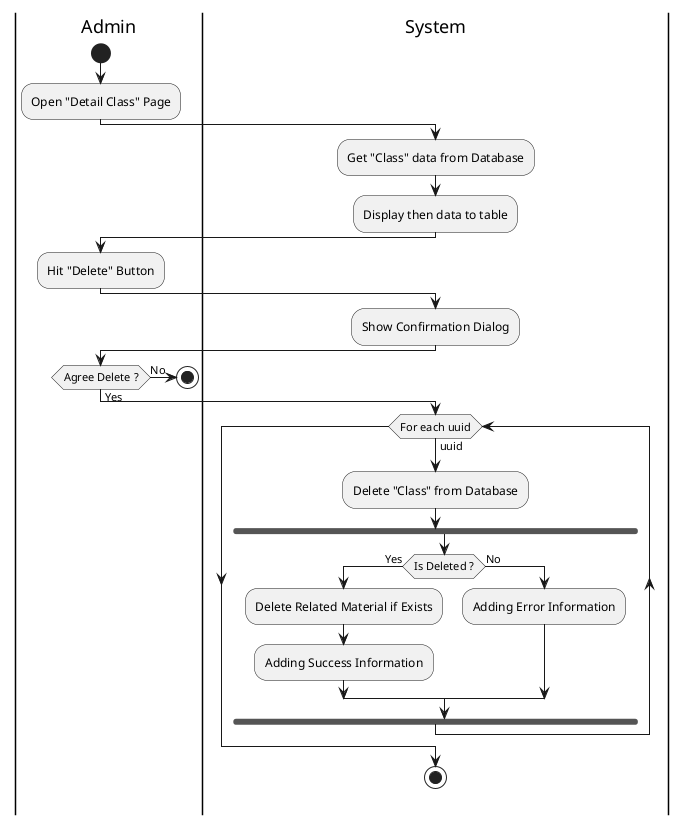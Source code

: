 @startuml DeleteClass

skinparam ConditionEndStyle hline
skinparam Monochrome true
skinparam Shadowing false

|Admin|
start
:Open "Detail Class" Page;

|System|
:Get "Class" data from Database;
:Display then data to table;

|Admin|
:Hit "Delete" Button;

|System|
:Show Confirmation Dialog;

|Admin|
if (Agree Delete ?) then (No)
    stop
else (Yes)
    |System|
    while (For each uuid) is (uuid)
        :Delete "Class" from Database;
        fork
            |System|
            if (Is Deleted ?) then (Yes)
                :Delete Related Material if Exists;
                :Adding Success Information;
            else (No)
                :Adding Error Information;
            endif
        endfork
    endwhile
    stop
endif
@enduml